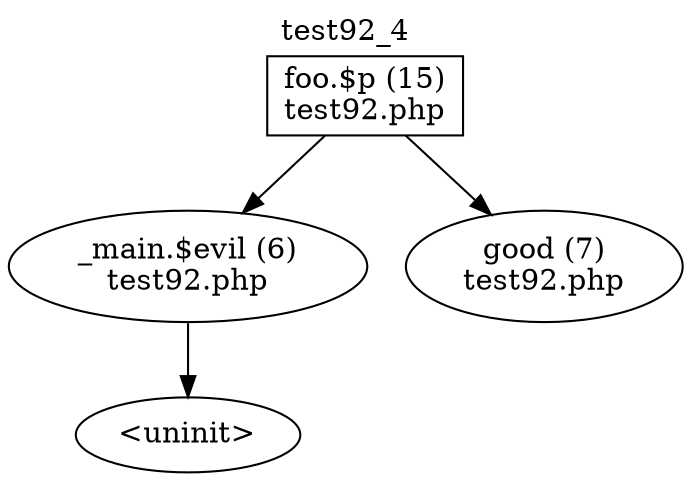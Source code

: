 digraph cfg {
  label="test92_4";
  labelloc=t;
  n1 [shape=box, label="foo.$p (15)\ntest92.php"];
  n2 [shape=ellipse, label="_main.$evil (6)\ntest92.php"];
  n3 [shape=ellipse, label="good (7)\ntest92.php"];
  n4 [shape=ellipse, label="<uninit>"];
  n1 -> n2;
  n1 -> n3;
  n2 -> n4;
}
